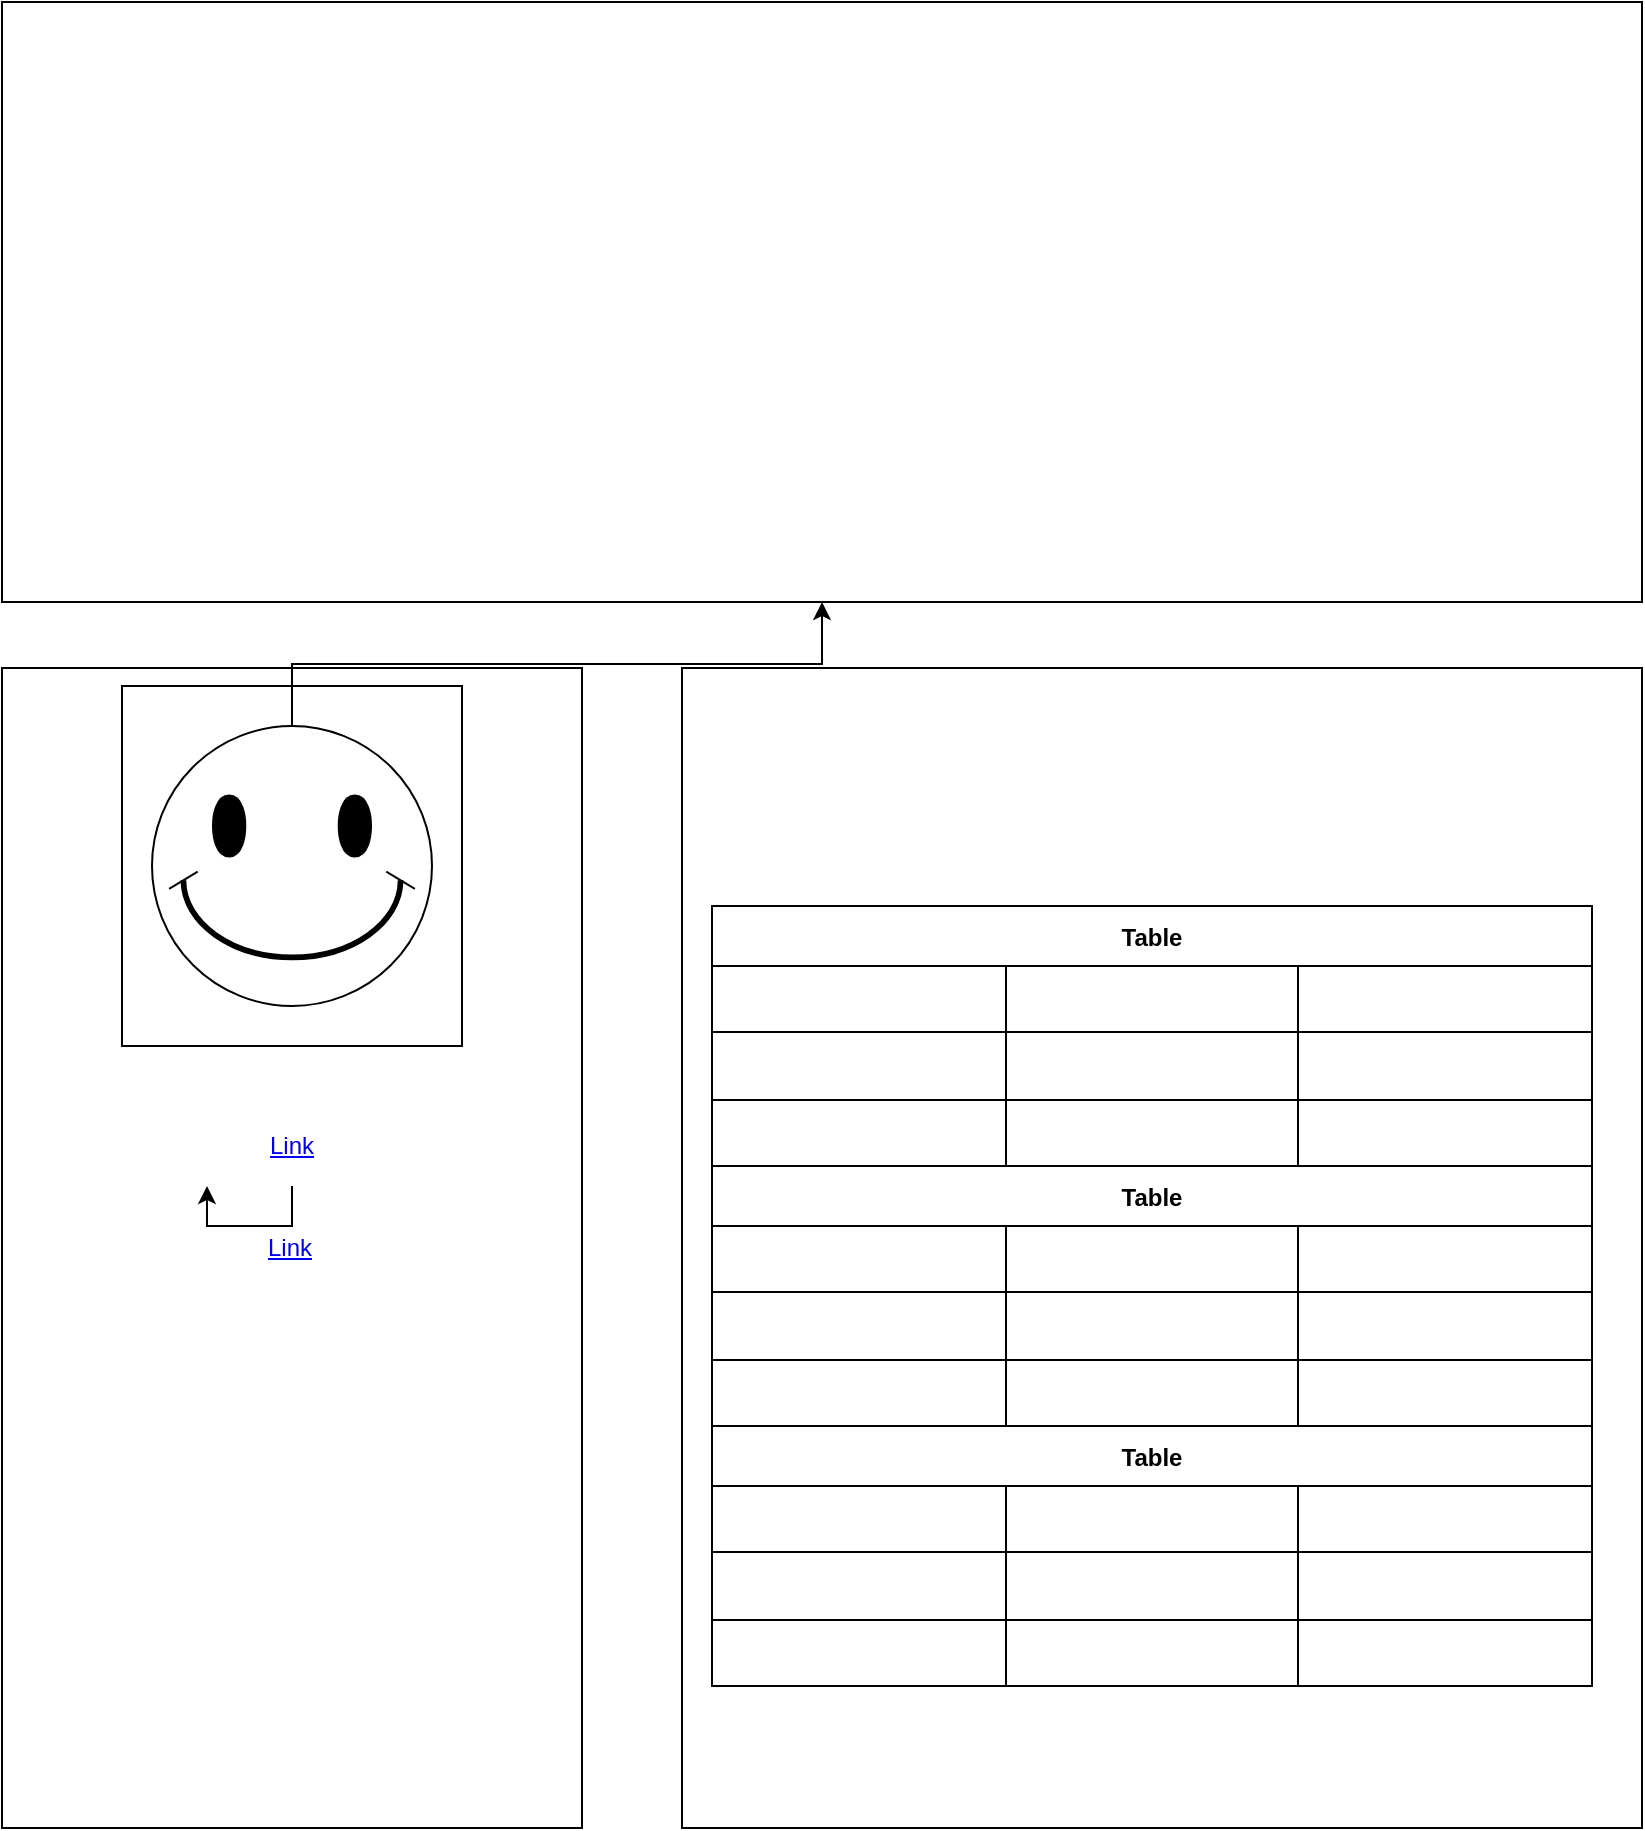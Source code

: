 <mxfile version="20.5.1" type="github"><diagram id="vFNddPMO8p8sk4ZIywLd" name="Sayfa -1"><mxGraphModel dx="2844" dy="1474" grid="1" gridSize="10" guides="1" tooltips="1" connect="1" arrows="1" fold="1" page="1" pageScale="1" pageWidth="827" pageHeight="1169" math="0" shadow="0"><root><mxCell id="0"/><mxCell id="1" parent="0"/><mxCell id="B95IpSkSdE0SPKmWyfJy-22" value="" style="rounded=0;whiteSpace=wrap;html=1;direction=south;" vertex="1" parent="1"><mxGeometry y="343" width="290" height="580" as="geometry"/></mxCell><mxCell id="B95IpSkSdE0SPKmWyfJy-23" value="" style="rounded=0;whiteSpace=wrap;html=1;" vertex="1" parent="1"><mxGeometry y="10" width="820" height="300" as="geometry"/></mxCell><mxCell id="B95IpSkSdE0SPKmWyfJy-24" value="" style="rounded=0;whiteSpace=wrap;html=1;" vertex="1" parent="1"><mxGeometry x="60" y="352" width="170" height="180" as="geometry"/></mxCell><mxCell id="B95IpSkSdE0SPKmWyfJy-26" value="" style="rounded=0;whiteSpace=wrap;html=1;flipH=1;flipV=1;direction=south;" vertex="1" parent="1"><mxGeometry x="340" y="343" width="480" height="580" as="geometry"/></mxCell><mxCell id="B95IpSkSdE0SPKmWyfJy-27" value="Table" style="shape=table;startSize=30;container=1;collapsible=0;childLayout=tableLayout;fontStyle=1;align=center;" vertex="1" parent="1"><mxGeometry x="355" y="462" width="440" height="130" as="geometry"/></mxCell><mxCell id="B95IpSkSdE0SPKmWyfJy-28" value="" style="shape=tableRow;horizontal=0;startSize=0;swimlaneHead=0;swimlaneBody=0;top=0;left=0;bottom=0;right=0;collapsible=0;dropTarget=0;fillColor=none;points=[[0,0.5],[1,0.5]];portConstraint=eastwest;" vertex="1" parent="B95IpSkSdE0SPKmWyfJy-27"><mxGeometry y="30" width="440" height="33" as="geometry"/></mxCell><mxCell id="B95IpSkSdE0SPKmWyfJy-29" value="" style="shape=partialRectangle;html=1;whiteSpace=wrap;connectable=0;fillColor=none;top=0;left=0;bottom=0;right=0;overflow=hidden;" vertex="1" parent="B95IpSkSdE0SPKmWyfJy-28"><mxGeometry width="147" height="33" as="geometry"><mxRectangle width="147" height="33" as="alternateBounds"/></mxGeometry></mxCell><mxCell id="B95IpSkSdE0SPKmWyfJy-30" value="" style="shape=partialRectangle;html=1;whiteSpace=wrap;connectable=0;fillColor=none;top=0;left=0;bottom=0;right=0;overflow=hidden;" vertex="1" parent="B95IpSkSdE0SPKmWyfJy-28"><mxGeometry x="147" width="146" height="33" as="geometry"><mxRectangle width="146" height="33" as="alternateBounds"/></mxGeometry></mxCell><mxCell id="B95IpSkSdE0SPKmWyfJy-31" value="" style="shape=partialRectangle;html=1;whiteSpace=wrap;connectable=0;fillColor=none;top=0;left=0;bottom=0;right=0;overflow=hidden;" vertex="1" parent="B95IpSkSdE0SPKmWyfJy-28"><mxGeometry x="293" width="147" height="33" as="geometry"><mxRectangle width="147" height="33" as="alternateBounds"/></mxGeometry></mxCell><mxCell id="B95IpSkSdE0SPKmWyfJy-32" value="" style="shape=tableRow;horizontal=0;startSize=0;swimlaneHead=0;swimlaneBody=0;top=0;left=0;bottom=0;right=0;collapsible=0;dropTarget=0;fillColor=none;points=[[0,0.5],[1,0.5]];portConstraint=eastwest;" vertex="1" parent="B95IpSkSdE0SPKmWyfJy-27"><mxGeometry y="63" width="440" height="34" as="geometry"/></mxCell><mxCell id="B95IpSkSdE0SPKmWyfJy-33" value="" style="shape=partialRectangle;html=1;whiteSpace=wrap;connectable=0;fillColor=none;top=0;left=0;bottom=0;right=0;overflow=hidden;" vertex="1" parent="B95IpSkSdE0SPKmWyfJy-32"><mxGeometry width="147" height="34" as="geometry"><mxRectangle width="147" height="34" as="alternateBounds"/></mxGeometry></mxCell><mxCell id="B95IpSkSdE0SPKmWyfJy-34" value="" style="shape=partialRectangle;html=1;whiteSpace=wrap;connectable=0;fillColor=none;top=0;left=0;bottom=0;right=0;overflow=hidden;" vertex="1" parent="B95IpSkSdE0SPKmWyfJy-32"><mxGeometry x="147" width="146" height="34" as="geometry"><mxRectangle width="146" height="34" as="alternateBounds"/></mxGeometry></mxCell><mxCell id="B95IpSkSdE0SPKmWyfJy-35" value="" style="shape=partialRectangle;html=1;whiteSpace=wrap;connectable=0;fillColor=none;top=0;left=0;bottom=0;right=0;overflow=hidden;" vertex="1" parent="B95IpSkSdE0SPKmWyfJy-32"><mxGeometry x="293" width="147" height="34" as="geometry"><mxRectangle width="147" height="34" as="alternateBounds"/></mxGeometry></mxCell><mxCell id="B95IpSkSdE0SPKmWyfJy-36" value="" style="shape=tableRow;horizontal=0;startSize=0;swimlaneHead=0;swimlaneBody=0;top=0;left=0;bottom=0;right=0;collapsible=0;dropTarget=0;fillColor=none;points=[[0,0.5],[1,0.5]];portConstraint=eastwest;" vertex="1" parent="B95IpSkSdE0SPKmWyfJy-27"><mxGeometry y="97" width="440" height="33" as="geometry"/></mxCell><mxCell id="B95IpSkSdE0SPKmWyfJy-37" value="" style="shape=partialRectangle;html=1;whiteSpace=wrap;connectable=0;fillColor=none;top=0;left=0;bottom=0;right=0;overflow=hidden;" vertex="1" parent="B95IpSkSdE0SPKmWyfJy-36"><mxGeometry width="147" height="33" as="geometry"><mxRectangle width="147" height="33" as="alternateBounds"/></mxGeometry></mxCell><mxCell id="B95IpSkSdE0SPKmWyfJy-38" value="" style="shape=partialRectangle;html=1;whiteSpace=wrap;connectable=0;fillColor=none;top=0;left=0;bottom=0;right=0;overflow=hidden;" vertex="1" parent="B95IpSkSdE0SPKmWyfJy-36"><mxGeometry x="147" width="146" height="33" as="geometry"><mxRectangle width="146" height="33" as="alternateBounds"/></mxGeometry></mxCell><mxCell id="B95IpSkSdE0SPKmWyfJy-39" value="" style="shape=partialRectangle;html=1;whiteSpace=wrap;connectable=0;fillColor=none;top=0;left=0;bottom=0;right=0;overflow=hidden;" vertex="1" parent="B95IpSkSdE0SPKmWyfJy-36"><mxGeometry x="293" width="147" height="33" as="geometry"><mxRectangle width="147" height="33" as="alternateBounds"/></mxGeometry></mxCell><mxCell id="B95IpSkSdE0SPKmWyfJy-40" value="Table" style="shape=table;startSize=30;container=1;collapsible=0;childLayout=tableLayout;fontStyle=1;align=center;" vertex="1" parent="1"><mxGeometry x="355" y="592" width="440" height="130" as="geometry"/></mxCell><mxCell id="B95IpSkSdE0SPKmWyfJy-41" value="" style="shape=tableRow;horizontal=0;startSize=0;swimlaneHead=0;swimlaneBody=0;top=0;left=0;bottom=0;right=0;collapsible=0;dropTarget=0;fillColor=none;points=[[0,0.5],[1,0.5]];portConstraint=eastwest;" vertex="1" parent="B95IpSkSdE0SPKmWyfJy-40"><mxGeometry y="30" width="440" height="33" as="geometry"/></mxCell><mxCell id="B95IpSkSdE0SPKmWyfJy-42" value="" style="shape=partialRectangle;html=1;whiteSpace=wrap;connectable=0;fillColor=none;top=0;left=0;bottom=0;right=0;overflow=hidden;" vertex="1" parent="B95IpSkSdE0SPKmWyfJy-41"><mxGeometry width="147" height="33" as="geometry"><mxRectangle width="147" height="33" as="alternateBounds"/></mxGeometry></mxCell><mxCell id="B95IpSkSdE0SPKmWyfJy-43" value="" style="shape=partialRectangle;html=1;whiteSpace=wrap;connectable=0;fillColor=none;top=0;left=0;bottom=0;right=0;overflow=hidden;" vertex="1" parent="B95IpSkSdE0SPKmWyfJy-41"><mxGeometry x="147" width="146" height="33" as="geometry"><mxRectangle width="146" height="33" as="alternateBounds"/></mxGeometry></mxCell><mxCell id="B95IpSkSdE0SPKmWyfJy-44" value="" style="shape=partialRectangle;html=1;whiteSpace=wrap;connectable=0;fillColor=none;top=0;left=0;bottom=0;right=0;overflow=hidden;" vertex="1" parent="B95IpSkSdE0SPKmWyfJy-41"><mxGeometry x="293" width="147" height="33" as="geometry"><mxRectangle width="147" height="33" as="alternateBounds"/></mxGeometry></mxCell><mxCell id="B95IpSkSdE0SPKmWyfJy-45" value="" style="shape=tableRow;horizontal=0;startSize=0;swimlaneHead=0;swimlaneBody=0;top=0;left=0;bottom=0;right=0;collapsible=0;dropTarget=0;fillColor=none;points=[[0,0.5],[1,0.5]];portConstraint=eastwest;" vertex="1" parent="B95IpSkSdE0SPKmWyfJy-40"><mxGeometry y="63" width="440" height="34" as="geometry"/></mxCell><mxCell id="B95IpSkSdE0SPKmWyfJy-46" value="" style="shape=partialRectangle;html=1;whiteSpace=wrap;connectable=0;fillColor=none;top=0;left=0;bottom=0;right=0;overflow=hidden;" vertex="1" parent="B95IpSkSdE0SPKmWyfJy-45"><mxGeometry width="147" height="34" as="geometry"><mxRectangle width="147" height="34" as="alternateBounds"/></mxGeometry></mxCell><mxCell id="B95IpSkSdE0SPKmWyfJy-47" value="" style="shape=partialRectangle;html=1;whiteSpace=wrap;connectable=0;fillColor=none;top=0;left=0;bottom=0;right=0;overflow=hidden;" vertex="1" parent="B95IpSkSdE0SPKmWyfJy-45"><mxGeometry x="147" width="146" height="34" as="geometry"><mxRectangle width="146" height="34" as="alternateBounds"/></mxGeometry></mxCell><mxCell id="B95IpSkSdE0SPKmWyfJy-48" value="" style="shape=partialRectangle;html=1;whiteSpace=wrap;connectable=0;fillColor=none;top=0;left=0;bottom=0;right=0;overflow=hidden;" vertex="1" parent="B95IpSkSdE0SPKmWyfJy-45"><mxGeometry x="293" width="147" height="34" as="geometry"><mxRectangle width="147" height="34" as="alternateBounds"/></mxGeometry></mxCell><mxCell id="B95IpSkSdE0SPKmWyfJy-49" value="" style="shape=tableRow;horizontal=0;startSize=0;swimlaneHead=0;swimlaneBody=0;top=0;left=0;bottom=0;right=0;collapsible=0;dropTarget=0;fillColor=none;points=[[0,0.5],[1,0.5]];portConstraint=eastwest;" vertex="1" parent="B95IpSkSdE0SPKmWyfJy-40"><mxGeometry y="97" width="440" height="33" as="geometry"/></mxCell><mxCell id="B95IpSkSdE0SPKmWyfJy-50" value="" style="shape=partialRectangle;html=1;whiteSpace=wrap;connectable=0;fillColor=none;top=0;left=0;bottom=0;right=0;overflow=hidden;" vertex="1" parent="B95IpSkSdE0SPKmWyfJy-49"><mxGeometry width="147" height="33" as="geometry"><mxRectangle width="147" height="33" as="alternateBounds"/></mxGeometry></mxCell><mxCell id="B95IpSkSdE0SPKmWyfJy-51" value="" style="shape=partialRectangle;html=1;whiteSpace=wrap;connectable=0;fillColor=none;top=0;left=0;bottom=0;right=0;overflow=hidden;" vertex="1" parent="B95IpSkSdE0SPKmWyfJy-49"><mxGeometry x="147" width="146" height="33" as="geometry"><mxRectangle width="146" height="33" as="alternateBounds"/></mxGeometry></mxCell><mxCell id="B95IpSkSdE0SPKmWyfJy-52" value="" style="shape=partialRectangle;html=1;whiteSpace=wrap;connectable=0;fillColor=none;top=0;left=0;bottom=0;right=0;overflow=hidden;" vertex="1" parent="B95IpSkSdE0SPKmWyfJy-49"><mxGeometry x="293" width="147" height="33" as="geometry"><mxRectangle width="147" height="33" as="alternateBounds"/></mxGeometry></mxCell><mxCell id="B95IpSkSdE0SPKmWyfJy-53" value="Table" style="shape=table;startSize=30;container=1;collapsible=0;childLayout=tableLayout;fontStyle=1;align=center;" vertex="1" parent="1"><mxGeometry x="355" y="722" width="440" height="130" as="geometry"/></mxCell><mxCell id="B95IpSkSdE0SPKmWyfJy-54" value="" style="shape=tableRow;horizontal=0;startSize=0;swimlaneHead=0;swimlaneBody=0;top=0;left=0;bottom=0;right=0;collapsible=0;dropTarget=0;fillColor=none;points=[[0,0.5],[1,0.5]];portConstraint=eastwest;" vertex="1" parent="B95IpSkSdE0SPKmWyfJy-53"><mxGeometry y="30" width="440" height="33" as="geometry"/></mxCell><mxCell id="B95IpSkSdE0SPKmWyfJy-55" value="" style="shape=partialRectangle;html=1;whiteSpace=wrap;connectable=0;fillColor=none;top=0;left=0;bottom=0;right=0;overflow=hidden;" vertex="1" parent="B95IpSkSdE0SPKmWyfJy-54"><mxGeometry width="147" height="33" as="geometry"><mxRectangle width="147" height="33" as="alternateBounds"/></mxGeometry></mxCell><mxCell id="B95IpSkSdE0SPKmWyfJy-56" value="" style="shape=partialRectangle;html=1;whiteSpace=wrap;connectable=0;fillColor=none;top=0;left=0;bottom=0;right=0;overflow=hidden;" vertex="1" parent="B95IpSkSdE0SPKmWyfJy-54"><mxGeometry x="147" width="146" height="33" as="geometry"><mxRectangle width="146" height="33" as="alternateBounds"/></mxGeometry></mxCell><mxCell id="B95IpSkSdE0SPKmWyfJy-57" value="" style="shape=partialRectangle;html=1;whiteSpace=wrap;connectable=0;fillColor=none;top=0;left=0;bottom=0;right=0;overflow=hidden;" vertex="1" parent="B95IpSkSdE0SPKmWyfJy-54"><mxGeometry x="293" width="147" height="33" as="geometry"><mxRectangle width="147" height="33" as="alternateBounds"/></mxGeometry></mxCell><mxCell id="B95IpSkSdE0SPKmWyfJy-58" value="" style="shape=tableRow;horizontal=0;startSize=0;swimlaneHead=0;swimlaneBody=0;top=0;left=0;bottom=0;right=0;collapsible=0;dropTarget=0;fillColor=none;points=[[0,0.5],[1,0.5]];portConstraint=eastwest;" vertex="1" parent="B95IpSkSdE0SPKmWyfJy-53"><mxGeometry y="63" width="440" height="34" as="geometry"/></mxCell><mxCell id="B95IpSkSdE0SPKmWyfJy-59" value="" style="shape=partialRectangle;html=1;whiteSpace=wrap;connectable=0;fillColor=none;top=0;left=0;bottom=0;right=0;overflow=hidden;" vertex="1" parent="B95IpSkSdE0SPKmWyfJy-58"><mxGeometry width="147" height="34" as="geometry"><mxRectangle width="147" height="34" as="alternateBounds"/></mxGeometry></mxCell><mxCell id="B95IpSkSdE0SPKmWyfJy-60" value="" style="shape=partialRectangle;html=1;whiteSpace=wrap;connectable=0;fillColor=none;top=0;left=0;bottom=0;right=0;overflow=hidden;" vertex="1" parent="B95IpSkSdE0SPKmWyfJy-58"><mxGeometry x="147" width="146" height="34" as="geometry"><mxRectangle width="146" height="34" as="alternateBounds"/></mxGeometry></mxCell><mxCell id="B95IpSkSdE0SPKmWyfJy-61" value="" style="shape=partialRectangle;html=1;whiteSpace=wrap;connectable=0;fillColor=none;top=0;left=0;bottom=0;right=0;overflow=hidden;" vertex="1" parent="B95IpSkSdE0SPKmWyfJy-58"><mxGeometry x="293" width="147" height="34" as="geometry"><mxRectangle width="147" height="34" as="alternateBounds"/></mxGeometry></mxCell><mxCell id="B95IpSkSdE0SPKmWyfJy-62" value="" style="shape=tableRow;horizontal=0;startSize=0;swimlaneHead=0;swimlaneBody=0;top=0;left=0;bottom=0;right=0;collapsible=0;dropTarget=0;fillColor=none;points=[[0,0.5],[1,0.5]];portConstraint=eastwest;" vertex="1" parent="B95IpSkSdE0SPKmWyfJy-53"><mxGeometry y="97" width="440" height="33" as="geometry"/></mxCell><mxCell id="B95IpSkSdE0SPKmWyfJy-63" value="" style="shape=partialRectangle;html=1;whiteSpace=wrap;connectable=0;fillColor=none;top=0;left=0;bottom=0;right=0;overflow=hidden;" vertex="1" parent="B95IpSkSdE0SPKmWyfJy-62"><mxGeometry width="147" height="33" as="geometry"><mxRectangle width="147" height="33" as="alternateBounds"/></mxGeometry></mxCell><mxCell id="B95IpSkSdE0SPKmWyfJy-64" value="" style="shape=partialRectangle;html=1;whiteSpace=wrap;connectable=0;fillColor=none;top=0;left=0;bottom=0;right=0;overflow=hidden;" vertex="1" parent="B95IpSkSdE0SPKmWyfJy-62"><mxGeometry x="147" width="146" height="33" as="geometry"><mxRectangle width="146" height="33" as="alternateBounds"/></mxGeometry></mxCell><mxCell id="B95IpSkSdE0SPKmWyfJy-65" value="" style="shape=partialRectangle;html=1;whiteSpace=wrap;connectable=0;fillColor=none;top=0;left=0;bottom=0;right=0;overflow=hidden;" vertex="1" parent="B95IpSkSdE0SPKmWyfJy-62"><mxGeometry x="293" width="147" height="33" as="geometry"><mxRectangle width="147" height="33" as="alternateBounds"/></mxGeometry></mxCell><mxCell id="B95IpSkSdE0SPKmWyfJy-67" value="" style="edgeStyle=orthogonalEdgeStyle;rounded=0;orthogonalLoop=1;jettySize=auto;html=1;" edge="1" parent="1" source="B95IpSkSdE0SPKmWyfJy-66" target="B95IpSkSdE0SPKmWyfJy-23"><mxGeometry relative="1" as="geometry"/></mxCell><mxCell id="B95IpSkSdE0SPKmWyfJy-66" value="" style="verticalLabelPosition=bottom;verticalAlign=top;html=1;shape=mxgraph.basic.smiley" vertex="1" parent="1"><mxGeometry x="75" y="372" width="140" height="140" as="geometry"/></mxCell><UserObject label="Link" link="https://www.draw.io" id="B95IpSkSdE0SPKmWyfJy-68"><mxCell style="text;html=1;strokeColor=none;fillColor=none;whiteSpace=wrap;align=center;verticalAlign=middle;fontColor=#0000EE;fontStyle=4;" vertex="1" parent="1"><mxGeometry x="60" y="562" width="170" height="40" as="geometry"/></mxCell></UserObject><mxCell id="B95IpSkSdE0SPKmWyfJy-69" style="edgeStyle=orthogonalEdgeStyle;rounded=0;orthogonalLoop=1;jettySize=auto;html=1;exitX=0.5;exitY=1;exitDx=0;exitDy=0;entryX=0.25;entryY=1;entryDx=0;entryDy=0;" edge="1" parent="1" source="B95IpSkSdE0SPKmWyfJy-68" target="B95IpSkSdE0SPKmWyfJy-68"><mxGeometry relative="1" as="geometry"/></mxCell><UserObject label="Link" id="B95IpSkSdE0SPKmWyfJy-70"><mxCell style="text;html=1;strokeColor=none;fillColor=none;whiteSpace=wrap;align=center;verticalAlign=middle;fontColor=#0000EE;fontStyle=4;" vertex="1" parent="1"><mxGeometry x="59" y="613" width="170" height="40" as="geometry"/></mxCell></UserObject></root></mxGraphModel></diagram></mxfile>